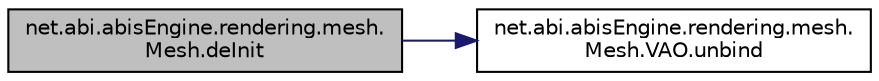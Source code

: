 digraph "net.abi.abisEngine.rendering.mesh.Mesh.deInit"
{
 // LATEX_PDF_SIZE
  edge [fontname="Helvetica",fontsize="10",labelfontname="Helvetica",labelfontsize="10"];
  node [fontname="Helvetica",fontsize="10",shape=record];
  rankdir="LR";
  Node1 [label="net.abi.abisEngine.rendering.mesh.\lMesh.deInit",height=0.2,width=0.4,color="black", fillcolor="grey75", style="filled", fontcolor="black",tooltip=" "];
  Node1 -> Node2 [color="midnightblue",fontsize="10",style="solid",fontname="Helvetica"];
  Node2 [label="net.abi.abisEngine.rendering.mesh.\lMesh.VAO.unbind",height=0.2,width=0.4,color="black", fillcolor="white", style="filled",URL="$d2/d44/classnet_1_1abi_1_1abis_engine_1_1rendering_1_1mesh_1_1_mesh_1_1_v_a_o.html#aa3aee98cd44a673c5f6e86d92d3289c9",tooltip=" "];
}
